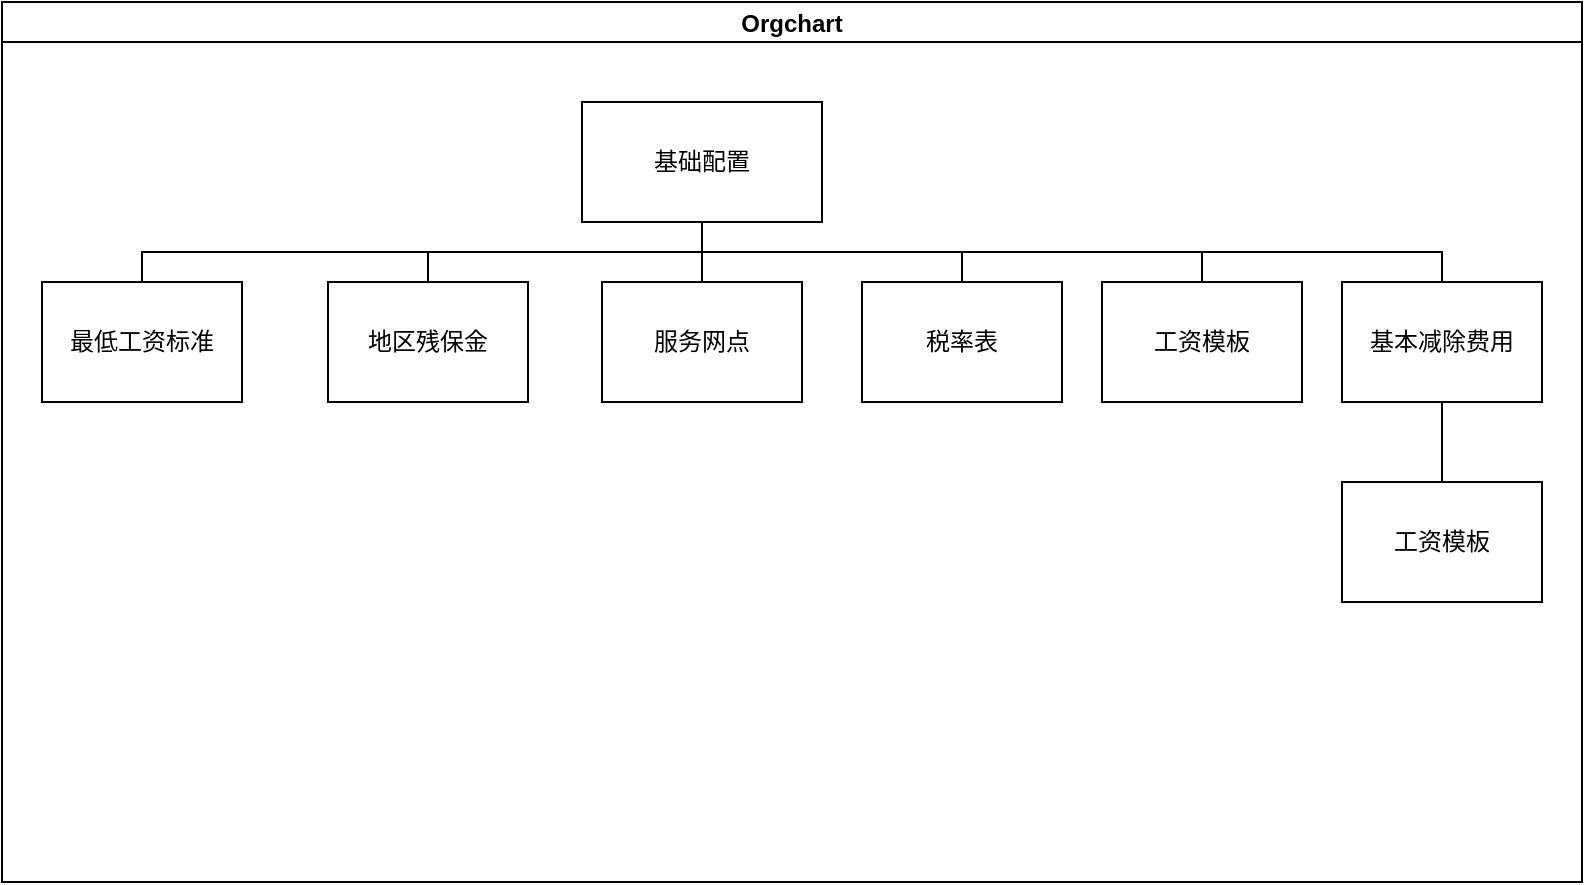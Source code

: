 <mxfile version="21.6.2" type="github">
  <diagram name="第 1 页" id="hpLcnYdg8RqdJOMM9PPg">
    <mxGraphModel dx="1166" dy="644" grid="1" gridSize="10" guides="1" tooltips="1" connect="1" arrows="1" fold="1" page="1" pageScale="1" pageWidth="827" pageHeight="1169" math="0" shadow="0">
      <root>
        <mxCell id="0" />
        <mxCell id="1" parent="0" />
        <mxCell id="bybRMpTFj6ahb_3L9N7S-18" value="Orgchart" style="swimlane;startSize=20;horizontal=1;containerType=tree;newEdgeStyle={&quot;edgeStyle&quot;:&quot;elbowEdgeStyle&quot;,&quot;startArrow&quot;:&quot;none&quot;,&quot;endArrow&quot;:&quot;none&quot;};" vertex="1" parent="1">
          <mxGeometry x="37" y="40" width="790" height="440" as="geometry" />
        </mxCell>
        <mxCell id="bybRMpTFj6ahb_3L9N7S-19" value="" style="edgeStyle=elbowEdgeStyle;elbow=vertical;sourcePerimeterSpacing=0;targetPerimeterSpacing=0;startArrow=none;endArrow=none;rounded=0;curved=0;" edge="1" parent="bybRMpTFj6ahb_3L9N7S-18" source="bybRMpTFj6ahb_3L9N7S-21" target="bybRMpTFj6ahb_3L9N7S-22">
          <mxGeometry relative="1" as="geometry" />
        </mxCell>
        <mxCell id="bybRMpTFj6ahb_3L9N7S-20" value="" style="edgeStyle=elbowEdgeStyle;elbow=vertical;sourcePerimeterSpacing=0;targetPerimeterSpacing=0;startArrow=none;endArrow=none;rounded=0;curved=0;" edge="1" parent="bybRMpTFj6ahb_3L9N7S-18" source="bybRMpTFj6ahb_3L9N7S-21" target="bybRMpTFj6ahb_3L9N7S-23">
          <mxGeometry relative="1" as="geometry" />
        </mxCell>
        <UserObject label="基础配置" treeRoot="1" id="bybRMpTFj6ahb_3L9N7S-21">
          <mxCell style="whiteSpace=wrap;html=1;align=center;treeFolding=1;treeMoving=1;newEdgeStyle={&quot;edgeStyle&quot;:&quot;elbowEdgeStyle&quot;,&quot;startArrow&quot;:&quot;none&quot;,&quot;endArrow&quot;:&quot;none&quot;};" vertex="1" parent="bybRMpTFj6ahb_3L9N7S-18">
            <mxGeometry x="290" y="50" width="120" height="60" as="geometry" />
          </mxCell>
        </UserObject>
        <mxCell id="bybRMpTFj6ahb_3L9N7S-22" value="最低工资标准" style="whiteSpace=wrap;html=1;align=center;verticalAlign=middle;treeFolding=1;treeMoving=1;newEdgeStyle={&quot;edgeStyle&quot;:&quot;elbowEdgeStyle&quot;,&quot;startArrow&quot;:&quot;none&quot;,&quot;endArrow&quot;:&quot;none&quot;};" vertex="1" parent="bybRMpTFj6ahb_3L9N7S-18">
          <mxGeometry x="20" y="140" width="100" height="60" as="geometry" />
        </mxCell>
        <mxCell id="bybRMpTFj6ahb_3L9N7S-23" value="地区残保金" style="whiteSpace=wrap;html=1;align=center;verticalAlign=middle;treeFolding=1;treeMoving=1;newEdgeStyle={&quot;edgeStyle&quot;:&quot;elbowEdgeStyle&quot;,&quot;startArrow&quot;:&quot;none&quot;,&quot;endArrow&quot;:&quot;none&quot;};" vertex="1" collapsed="1" parent="bybRMpTFj6ahb_3L9N7S-18">
          <mxGeometry x="163" y="140" width="100" height="60" as="geometry" />
        </mxCell>
        <mxCell id="bybRMpTFj6ahb_3L9N7S-24" value="服务网点" style="whiteSpace=wrap;html=1;align=center;verticalAlign=middle;treeFolding=1;treeMoving=1;newEdgeStyle={&quot;edgeStyle&quot;:&quot;elbowEdgeStyle&quot;,&quot;startArrow&quot;:&quot;none&quot;,&quot;endArrow&quot;:&quot;none&quot;};" vertex="1" collapsed="1" parent="bybRMpTFj6ahb_3L9N7S-18">
          <mxGeometry x="300" y="140" width="100" height="60" as="geometry" />
        </mxCell>
        <mxCell id="bybRMpTFj6ahb_3L9N7S-25" value="" style="edgeStyle=elbowEdgeStyle;elbow=vertical;sourcePerimeterSpacing=0;targetPerimeterSpacing=0;startArrow=none;endArrow=none;rounded=0;curved=0;" edge="1" parent="bybRMpTFj6ahb_3L9N7S-18" source="bybRMpTFj6ahb_3L9N7S-21" target="bybRMpTFj6ahb_3L9N7S-24">
          <mxGeometry relative="1" as="geometry">
            <mxPoint x="350" y="100" as="sourcePoint" />
            <mxPoint x="200" y="140" as="targetPoint" />
          </mxGeometry>
        </mxCell>
        <mxCell id="bybRMpTFj6ahb_3L9N7S-26" value="税率表" style="whiteSpace=wrap;html=1;align=center;verticalAlign=middle;treeFolding=1;treeMoving=1;newEdgeStyle={&quot;edgeStyle&quot;:&quot;elbowEdgeStyle&quot;,&quot;startArrow&quot;:&quot;none&quot;,&quot;endArrow&quot;:&quot;none&quot;};" vertex="1" collapsed="1" parent="bybRMpTFj6ahb_3L9N7S-18">
          <mxGeometry x="430" y="140" width="100" height="60" as="geometry" />
        </mxCell>
        <mxCell id="bybRMpTFj6ahb_3L9N7S-27" value="" style="edgeStyle=elbowEdgeStyle;elbow=vertical;sourcePerimeterSpacing=0;targetPerimeterSpacing=0;startArrow=none;endArrow=none;rounded=0;curved=0;" edge="1" parent="bybRMpTFj6ahb_3L9N7S-18" source="bybRMpTFj6ahb_3L9N7S-21" target="bybRMpTFj6ahb_3L9N7S-26">
          <mxGeometry relative="1" as="geometry">
            <mxPoint x="350" y="100" as="sourcePoint" />
            <mxPoint x="340" y="140" as="targetPoint" />
          </mxGeometry>
        </mxCell>
        <mxCell id="bybRMpTFj6ahb_3L9N7S-28" value="工资模板" style="whiteSpace=wrap;html=1;align=center;verticalAlign=middle;treeFolding=1;treeMoving=1;newEdgeStyle={&quot;edgeStyle&quot;:&quot;elbowEdgeStyle&quot;,&quot;startArrow&quot;:&quot;none&quot;,&quot;endArrow&quot;:&quot;none&quot;};" vertex="1" collapsed="1" parent="bybRMpTFj6ahb_3L9N7S-18">
          <mxGeometry x="550" y="140" width="100" height="60" as="geometry" />
        </mxCell>
        <mxCell id="bybRMpTFj6ahb_3L9N7S-29" value="" style="edgeStyle=elbowEdgeStyle;elbow=vertical;sourcePerimeterSpacing=0;targetPerimeterSpacing=0;startArrow=none;endArrow=none;rounded=0;curved=0;" edge="1" parent="bybRMpTFj6ahb_3L9N7S-18" source="bybRMpTFj6ahb_3L9N7S-21" target="bybRMpTFj6ahb_3L9N7S-28">
          <mxGeometry relative="1" as="geometry">
            <mxPoint x="350" y="100" as="sourcePoint" />
            <mxPoint x="480" y="140" as="targetPoint" />
          </mxGeometry>
        </mxCell>
        <mxCell id="bybRMpTFj6ahb_3L9N7S-30" value="基本减除费用" style="whiteSpace=wrap;html=1;align=center;verticalAlign=middle;treeFolding=1;treeMoving=1;newEdgeStyle={&quot;edgeStyle&quot;:&quot;elbowEdgeStyle&quot;,&quot;startArrow&quot;:&quot;none&quot;,&quot;endArrow&quot;:&quot;none&quot;};" vertex="1" collapsed="1" parent="bybRMpTFj6ahb_3L9N7S-18">
          <mxGeometry x="670" y="140" width="100" height="60" as="geometry" />
        </mxCell>
        <mxCell id="bybRMpTFj6ahb_3L9N7S-31" value="" style="edgeStyle=elbowEdgeStyle;elbow=vertical;sourcePerimeterSpacing=0;targetPerimeterSpacing=0;startArrow=none;endArrow=none;rounded=0;curved=0;" edge="1" parent="bybRMpTFj6ahb_3L9N7S-18" source="bybRMpTFj6ahb_3L9N7S-21" target="bybRMpTFj6ahb_3L9N7S-30">
          <mxGeometry relative="1" as="geometry">
            <mxPoint x="350" y="100" as="sourcePoint" />
            <mxPoint x="600" y="140" as="targetPoint" />
          </mxGeometry>
        </mxCell>
        <mxCell id="bybRMpTFj6ahb_3L9N7S-32" value="" style="edgeStyle=elbowEdgeStyle;elbow=vertical;sourcePerimeterSpacing=0;targetPerimeterSpacing=0;startArrow=none;endArrow=none;rounded=0;curved=0;" edge="1" target="bybRMpTFj6ahb_3L9N7S-33" source="bybRMpTFj6ahb_3L9N7S-30" parent="bybRMpTFj6ahb_3L9N7S-18">
          <mxGeometry relative="1" as="geometry">
            <mxPoint x="370" y="130" as="sourcePoint" />
            <mxPoint x="620" y="170" as="targetPoint" />
          </mxGeometry>
        </mxCell>
        <mxCell id="bybRMpTFj6ahb_3L9N7S-33" value="工资模板" style="whiteSpace=wrap;html=1;align=center;verticalAlign=middle;treeFolding=1;treeMoving=1;newEdgeStyle={&quot;edgeStyle&quot;:&quot;elbowEdgeStyle&quot;,&quot;startArrow&quot;:&quot;none&quot;,&quot;endArrow&quot;:&quot;none&quot;};" vertex="1" collapsed="1" parent="bybRMpTFj6ahb_3L9N7S-18">
          <mxGeometry x="670" y="240" width="100" height="60" as="geometry" />
        </mxCell>
      </root>
    </mxGraphModel>
  </diagram>
</mxfile>
